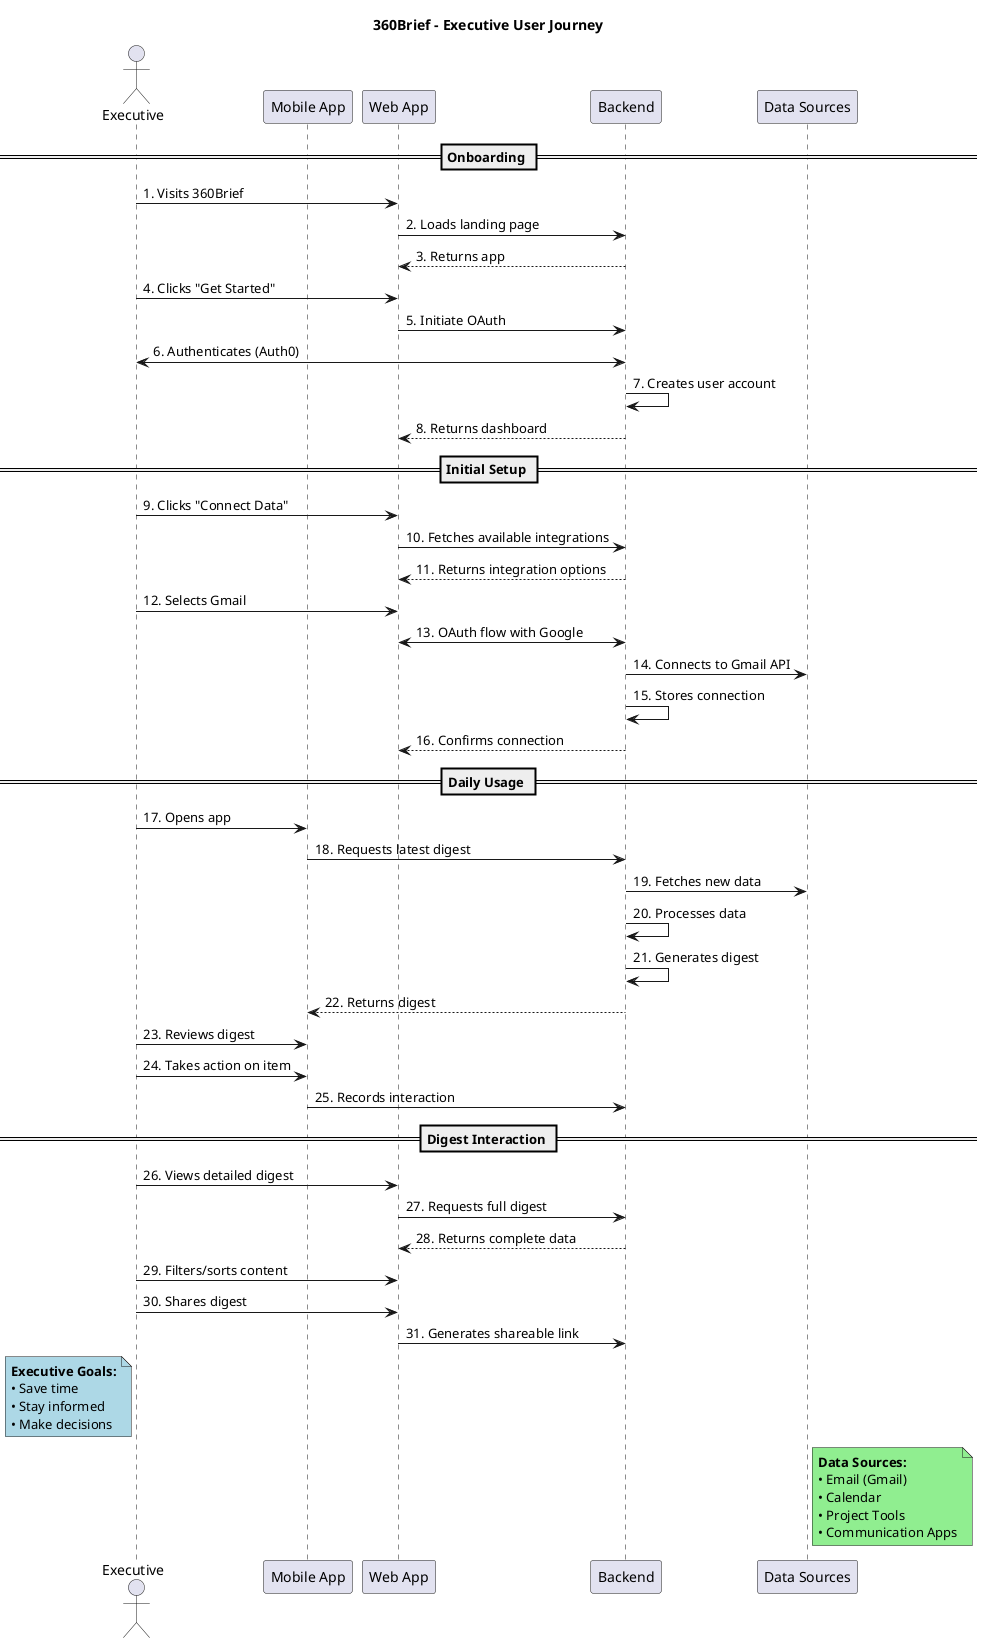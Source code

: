 @startuml 360Brief - User Journey

title 360Brief - Executive User Journey

actor "Executive" as user
participant "Mobile App" as mobile
participant "Web App" as web
participant "Backend" as backend
participant "Data Sources" as sources

== Onboarding ==
user -> web: 1. Visits 360Brief
web -> backend: 2. Loads landing page
web <-- backend: 3. Returns app
user -> web: 4. Clicks "Get Started"
web -> backend: 5. Initiate OAuth
user <-> backend: 6. Authenticates (Auth0)
backend -> backend: 7. Creates user account
web <-- backend: 8. Returns dashboard

== Initial Setup ==
user -> web: 9. Clicks "Connect Data"
web -> backend: 10. Fetches available integrations
web <-- backend: 11. Returns integration options
user -> web: 12. Selects Gmail
web <-> backend: 13. OAuth flow with Google
backend -> sources: 14. Connects to Gmail API
backend -> backend: 15. Stores connection
web <-- backend: 16. Confirms connection

== Daily Usage ==
user -> mobile: 17. Opens app
mobile -> backend: 18. Requests latest digest
backend -> sources: 19. Fetches new data
backend -> backend: 20. Processes data
backend -> backend: 21. Generates digest
mobile <-- backend: 22. Returns digest
user -> mobile: 23. Reviews digest
user -> mobile: 24. Takes action on item
mobile -> backend: 25. Records interaction

== Digest Interaction ==
user -> web: 26. Views detailed digest
web -> backend: 27. Requests full digest
web <-- backend: 28. Returns complete data
user -> web: 29. Filters/sorts content
user -> web: 30. Shares digest
web -> backend: 31. Generates shareable link

' Add swimlanes
note left of user #LightBlue
  **Executive Goals:**
  • Save time
  • Stay informed
  • Make decisions
end note

note right of sources #LightGreen
  **Data Sources:**
  • Email (Gmail)
  • Calendar
  • Project Tools
  • Communication Apps
end note

@enduml
